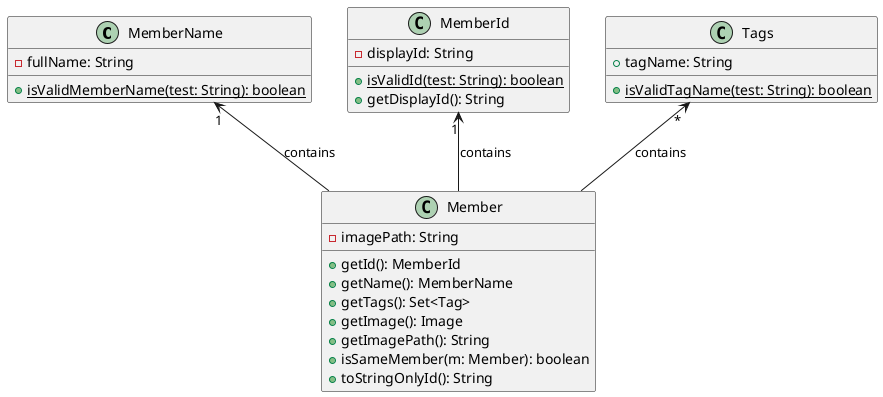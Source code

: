 @startuml

MemberName "1" <-- Member : contains
MemberId "1" <-- Member : contains
Tags "*" <-- Member : contains

class Member {
- imagePath: String

+ getId(): MemberId
+ getName(): MemberName
+ getTags(): Set<Tag>
+ getImage(): Image
+ getImagePath(): String
+ isSameMember(m: Member): boolean
+ toStringOnlyId(): String
}

class MemberName {
- fullName: String

+ {static} isValidMemberName(test: String): boolean
}

class MemberId {
- displayId: String

+ {static} isValidId(test: String): boolean
+ getDisplayId(): String
}

class Tags {
+ tagName: String

+ {static} isValidTagName(test: String): boolean
}
@enduml
